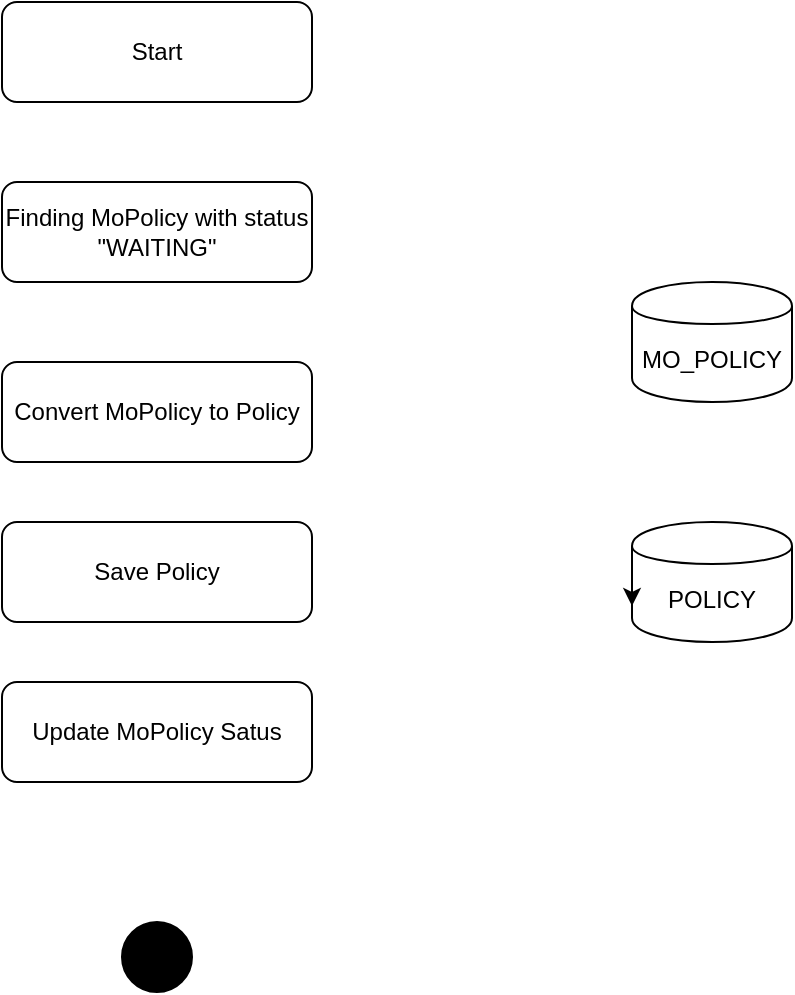 <mxfile version="11.3.0" type="github" pages="1"><diagram id="rKQntLZuIcGehOEZuHtS" name="Page-1"><mxGraphModel dx="1635" dy="1008" grid="1" gridSize="10" guides="1" tooltips="1" connect="1" arrows="1" fold="1" page="1" pageScale="1" pageWidth="850" pageHeight="1100" math="0" shadow="0"><root><mxCell id="0"/><mxCell id="1" parent="0"/><mxCell id="GnG0--lvEa6r0IOG7OJw-1" value="Start" style="rounded=1;whiteSpace=wrap;html=1;" parent="1" vertex="1"><mxGeometry x="365" y="30" width="155" height="50" as="geometry"/></mxCell><mxCell id="Xxs3V9lk3mK9KmtyhF1X-1" value="Finding MoPolicy with status &quot;WAITING&quot;" style="rounded=1;whiteSpace=wrap;html=1;" vertex="1" parent="1"><mxGeometry x="365" y="120" width="155" height="50" as="geometry"/></mxCell><mxCell id="Xxs3V9lk3mK9KmtyhF1X-2" value="MO_POLICY" style="shape=cylinder;whiteSpace=wrap;html=1;boundedLbl=1;backgroundOutline=1;" vertex="1" parent="1"><mxGeometry x="680" y="170" width="80" height="60" as="geometry"/></mxCell><mxCell id="Xxs3V9lk3mK9KmtyhF1X-3" value="POLICY" style="shape=cylinder;whiteSpace=wrap;html=1;boundedLbl=1;backgroundOutline=1;" vertex="1" parent="1"><mxGeometry x="680" y="290" width="80" height="60" as="geometry"/></mxCell><mxCell id="Xxs3V9lk3mK9KmtyhF1X-4" value="Convert MoPolicy to Policy" style="rounded=1;whiteSpace=wrap;html=1;" vertex="1" parent="1"><mxGeometry x="365" y="210" width="155" height="50" as="geometry"/></mxCell><mxCell id="Xxs3V9lk3mK9KmtyhF1X-5" value="Save Policy" style="rounded=1;whiteSpace=wrap;html=1;" vertex="1" parent="1"><mxGeometry x="365" y="290" width="155" height="50" as="geometry"/></mxCell><mxCell id="Xxs3V9lk3mK9KmtyhF1X-6" style="edgeStyle=orthogonalEdgeStyle;rounded=0;orthogonalLoop=1;jettySize=auto;html=1;exitX=0;exitY=0.5;exitDx=0;exitDy=0;entryX=0;entryY=0.7;entryDx=0;entryDy=0;" edge="1" parent="1" source="Xxs3V9lk3mK9KmtyhF1X-3" target="Xxs3V9lk3mK9KmtyhF1X-3"><mxGeometry relative="1" as="geometry"/></mxCell><mxCell id="Xxs3V9lk3mK9KmtyhF1X-7" value="Update MoPolicy Satus" style="rounded=1;whiteSpace=wrap;html=1;" vertex="1" parent="1"><mxGeometry x="365" y="370" width="155" height="50" as="geometry"/></mxCell><mxCell id="Xxs3V9lk3mK9KmtyhF1X-8" value="" style="ellipse;whiteSpace=wrap;html=1;aspect=fixed;strokeColor=#000000;fillColor=#000000;" vertex="1" parent="1"><mxGeometry x="425" y="490" width="35" height="35" as="geometry"/></mxCell></root></mxGraphModel></diagram></mxfile>